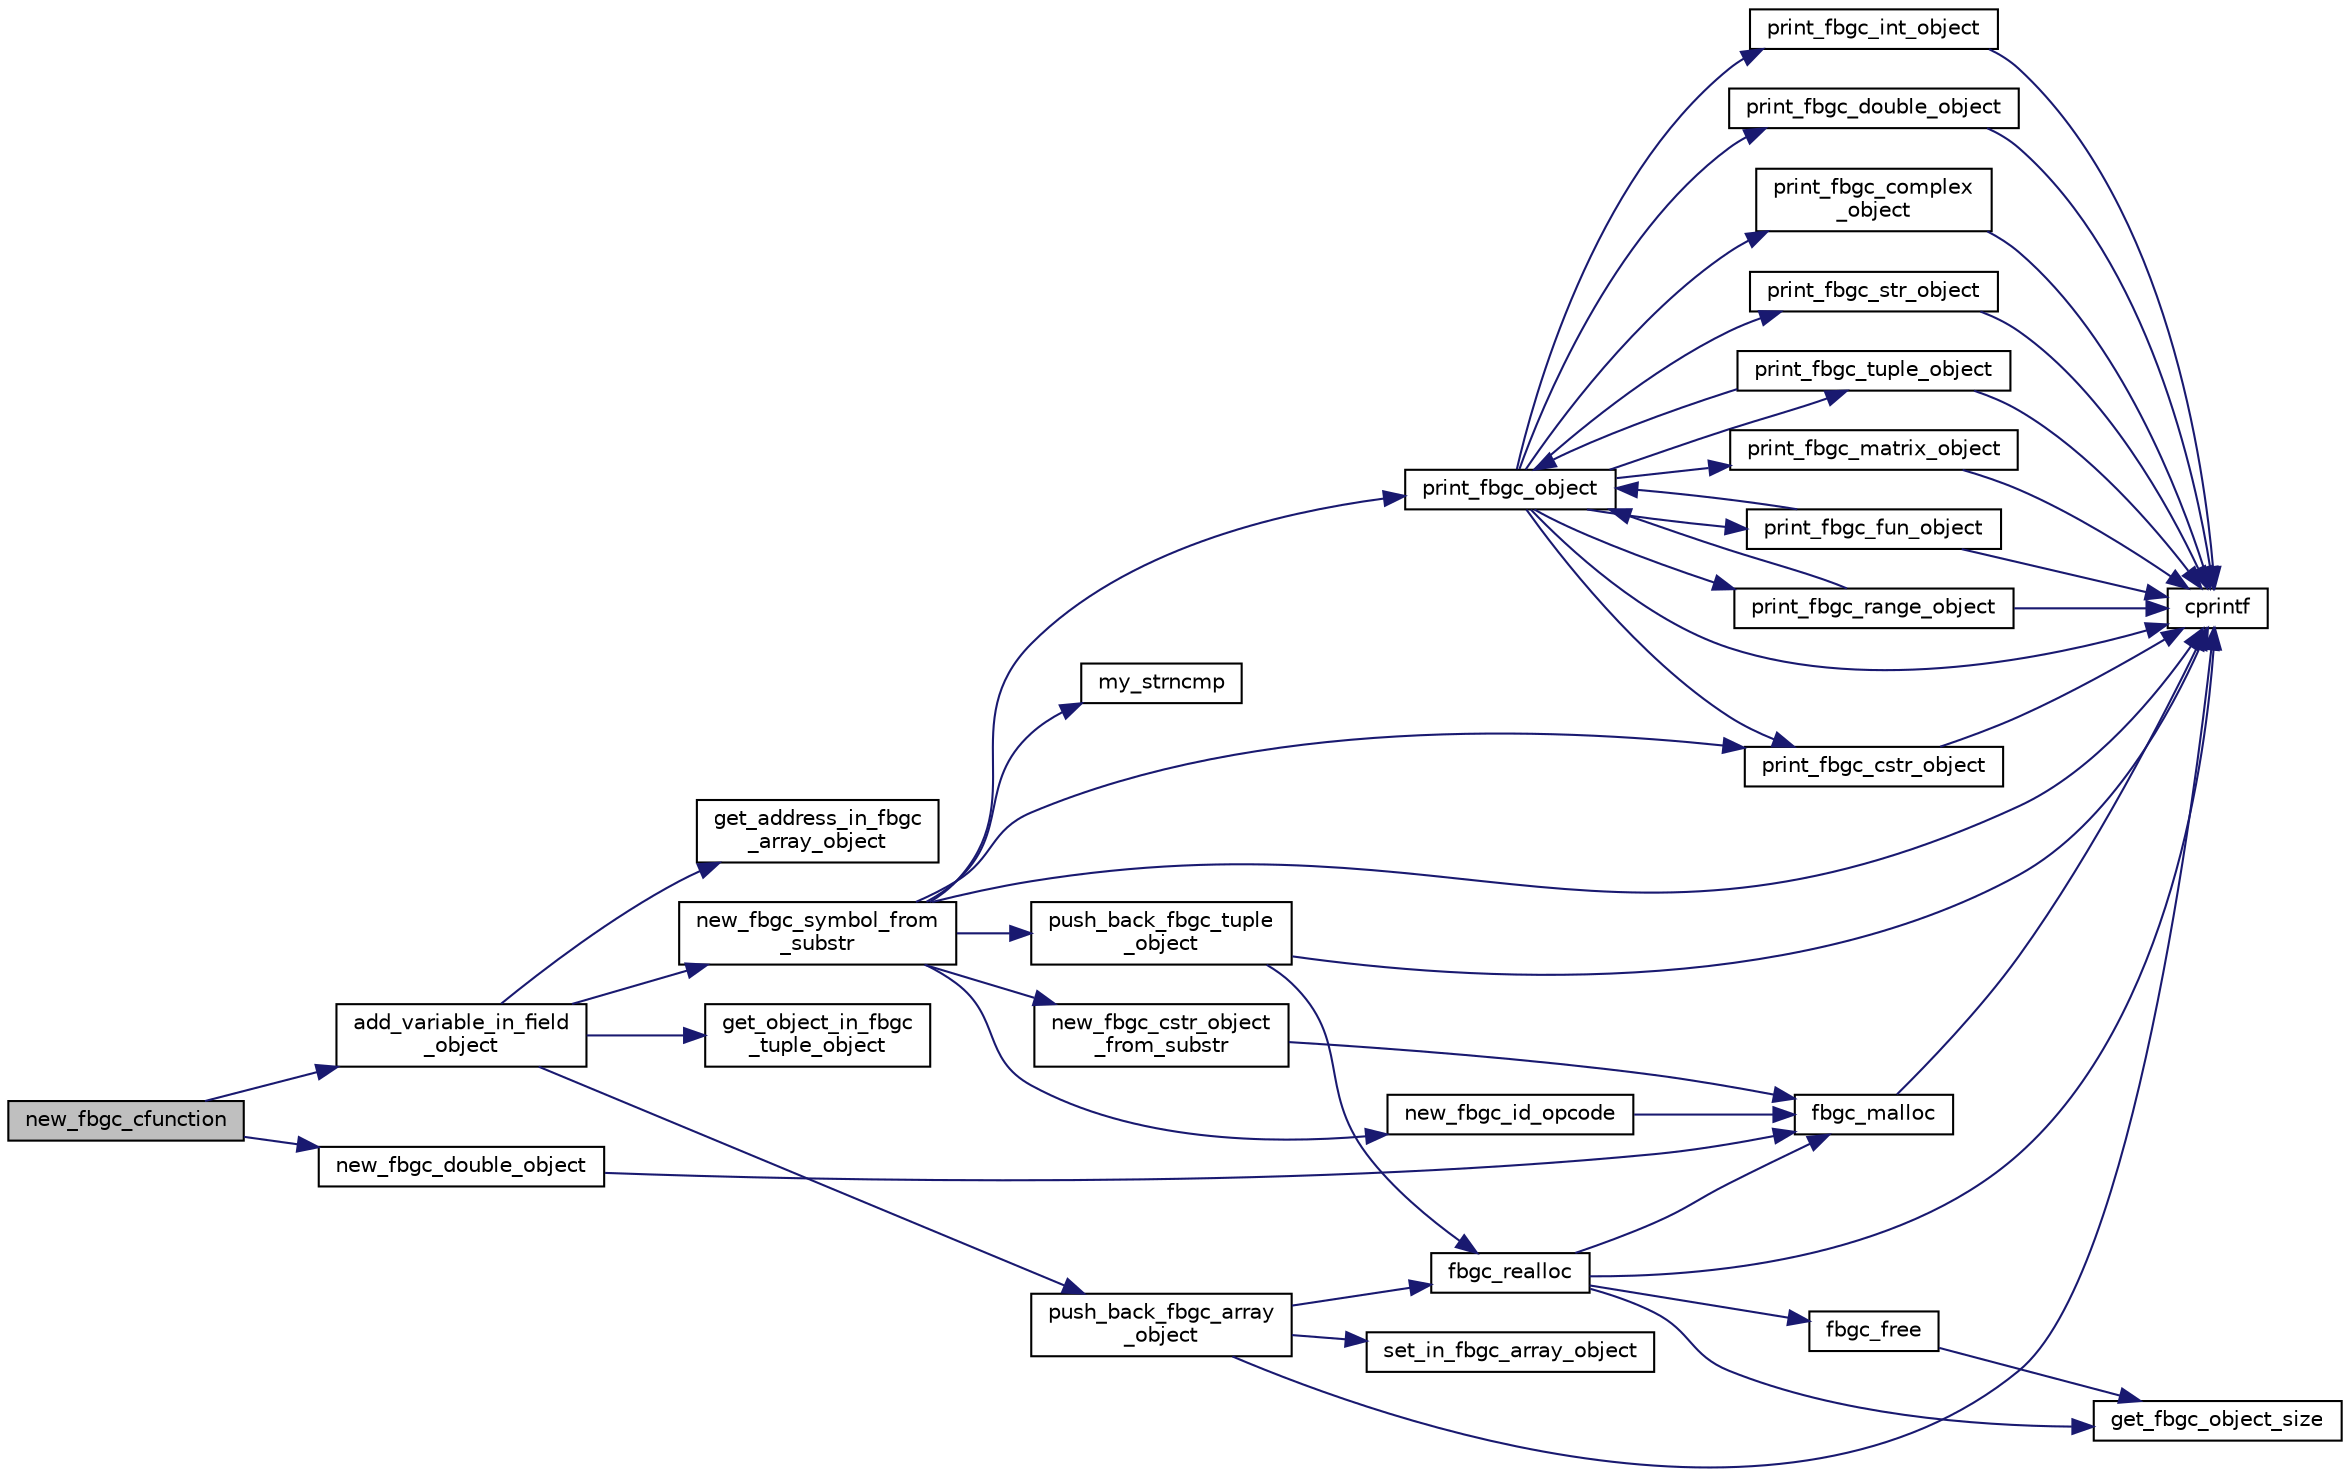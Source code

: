 digraph "new_fbgc_cfunction"
{
  edge [fontname="Helvetica",fontsize="10",labelfontname="Helvetica",labelfontsize="10"];
  node [fontname="Helvetica",fontsize="10",shape=record];
  rankdir="LR";
  Node6 [label="new_fbgc_cfunction",height=0.2,width=0.4,color="black", fillcolor="grey75", style="filled", fontcolor="black"];
  Node6 -> Node7 [color="midnightblue",fontsize="10",style="solid",fontname="Helvetica"];
  Node7 [label="add_variable_in_field\l_object",height=0.2,width=0.4,color="black", fillcolor="white", style="filled",URL="$field__object_8c.html#a3b4ac96927adceb7d098f4616c9a1974"];
  Node7 -> Node8 [color="midnightblue",fontsize="10",style="solid",fontname="Helvetica"];
  Node8 [label="new_fbgc_symbol_from\l_substr",height=0.2,width=0.4,color="black", fillcolor="white", style="filled",URL="$symbol__table_8c.html#a9c5a8de8e4db7133bc2f6718ebcb978c"];
  Node8 -> Node9 [color="midnightblue",fontsize="10",style="solid",fontname="Helvetica"];
  Node9 [label="cprintf",height=0.2,width=0.4,color="black", fillcolor="white", style="filled",URL="$error_8c.html#a30fee765292b076e015fc846035f2550"];
  Node8 -> Node10 [color="midnightblue",fontsize="10",style="solid",fontname="Helvetica"];
  Node10 [label="my_strncmp",height=0.2,width=0.4,color="black", fillcolor="white", style="filled",URL="$str__object_8c.html#a16ebc36056959ecb94a9d02820f640a4"];
  Node8 -> Node11 [color="midnightblue",fontsize="10",style="solid",fontname="Helvetica"];
  Node11 [label="new_fbgc_id_opcode",height=0.2,width=0.4,color="black", fillcolor="white", style="filled",URL="$opcodes_8c.html#a8549d8b80b83624e4bddb4c098c40d7c"];
  Node11 -> Node12 [color="midnightblue",fontsize="10",style="solid",fontname="Helvetica"];
  Node12 [label="fbgc_malloc",height=0.2,width=0.4,color="black", fillcolor="white", style="filled",URL="$memory_8c.html#a41dd65ee24d51160659bf94bed90e998"];
  Node12 -> Node9 [color="midnightblue",fontsize="10",style="solid",fontname="Helvetica"];
  Node8 -> Node13 [color="midnightblue",fontsize="10",style="solid",fontname="Helvetica"];
  Node13 [label="new_fbgc_cstr_object\l_from_substr",height=0.2,width=0.4,color="black", fillcolor="white", style="filled",URL="$str__object_8c.html#ab37046d06d1ced789068bf70e37b7ed1"];
  Node13 -> Node12 [color="midnightblue",fontsize="10",style="solid",fontname="Helvetica"];
  Node8 -> Node14 [color="midnightblue",fontsize="10",style="solid",fontname="Helvetica"];
  Node14 [label="print_fbgc_object",height=0.2,width=0.4,color="black", fillcolor="white", style="filled",URL="$fbgc__object_8c.html#a692d3bb2e230f23caf8a28a250f7ef48"];
  Node14 -> Node9 [color="midnightblue",fontsize="10",style="solid",fontname="Helvetica"];
  Node14 -> Node15 [color="midnightblue",fontsize="10",style="solid",fontname="Helvetica"];
  Node15 [label="print_fbgc_int_object",height=0.2,width=0.4,color="black", fillcolor="white", style="filled",URL="$int__object_8c.html#a0062dc9607e1f9bdf4fc960f981bb592"];
  Node15 -> Node9 [color="midnightblue",fontsize="10",style="solid",fontname="Helvetica"];
  Node14 -> Node16 [color="midnightblue",fontsize="10",style="solid",fontname="Helvetica"];
  Node16 [label="print_fbgc_double_object",height=0.2,width=0.4,color="black", fillcolor="white", style="filled",URL="$double__object_8c.html#a4872de0b7e3482c3414635499574c3a2"];
  Node16 -> Node9 [color="midnightblue",fontsize="10",style="solid",fontname="Helvetica"];
  Node14 -> Node17 [color="midnightblue",fontsize="10",style="solid",fontname="Helvetica"];
  Node17 [label="print_fbgc_complex\l_object",height=0.2,width=0.4,color="black", fillcolor="white", style="filled",URL="$complex__object_8c.html#a48882c21f5d339b41807108958456809"];
  Node17 -> Node9 [color="midnightblue",fontsize="10",style="solid",fontname="Helvetica"];
  Node14 -> Node18 [color="midnightblue",fontsize="10",style="solid",fontname="Helvetica"];
  Node18 [label="print_fbgc_str_object",height=0.2,width=0.4,color="black", fillcolor="white", style="filled",URL="$str__object_8c.html#a66e47da312848322ec0f6c783c8afd84"];
  Node18 -> Node9 [color="midnightblue",fontsize="10",style="solid",fontname="Helvetica"];
  Node14 -> Node19 [color="midnightblue",fontsize="10",style="solid",fontname="Helvetica"];
  Node19 [label="print_fbgc_cstr_object",height=0.2,width=0.4,color="black", fillcolor="white", style="filled",URL="$str__object_8c.html#af6c5743192c678d8081aef62a95b26c0"];
  Node19 -> Node9 [color="midnightblue",fontsize="10",style="solid",fontname="Helvetica"];
  Node14 -> Node20 [color="midnightblue",fontsize="10",style="solid",fontname="Helvetica"];
  Node20 [label="print_fbgc_tuple_object",height=0.2,width=0.4,color="black", fillcolor="white", style="filled",URL="$tuple__object_8c.html#a80ba9373477760391033dc0cdea35a6e"];
  Node20 -> Node9 [color="midnightblue",fontsize="10",style="solid",fontname="Helvetica"];
  Node20 -> Node14 [color="midnightblue",fontsize="10",style="solid",fontname="Helvetica"];
  Node14 -> Node21 [color="midnightblue",fontsize="10",style="solid",fontname="Helvetica"];
  Node21 [label="print_fbgc_matrix_object",height=0.2,width=0.4,color="black", fillcolor="white", style="filled",URL="$matrix__object_8c.html#a024f1c29208bf2fe7425896d1eb055e0"];
  Node21 -> Node9 [color="midnightblue",fontsize="10",style="solid",fontname="Helvetica"];
  Node14 -> Node22 [color="midnightblue",fontsize="10",style="solid",fontname="Helvetica"];
  Node22 [label="print_fbgc_fun_object",height=0.2,width=0.4,color="black", fillcolor="white", style="filled",URL="$fun__object_8c.html#a3e96dc0c25688e38eb2149d647dbbe0c"];
  Node22 -> Node9 [color="midnightblue",fontsize="10",style="solid",fontname="Helvetica"];
  Node22 -> Node14 [color="midnightblue",fontsize="10",style="solid",fontname="Helvetica"];
  Node14 -> Node23 [color="midnightblue",fontsize="10",style="solid",fontname="Helvetica"];
  Node23 [label="print_fbgc_range_object",height=0.2,width=0.4,color="black", fillcolor="white", style="filled",URL="$range__object_8c.html#ab8138fb21f5d4098f82847b2354af837"];
  Node23 -> Node9 [color="midnightblue",fontsize="10",style="solid",fontname="Helvetica"];
  Node23 -> Node14 [color="midnightblue",fontsize="10",style="solid",fontname="Helvetica"];
  Node8 -> Node19 [color="midnightblue",fontsize="10",style="solid",fontname="Helvetica"];
  Node8 -> Node24 [color="midnightblue",fontsize="10",style="solid",fontname="Helvetica"];
  Node24 [label="push_back_fbgc_tuple\l_object",height=0.2,width=0.4,color="black", fillcolor="white", style="filled",URL="$tuple__object_8c.html#a0b406898ce0f388a06bbf0cdd3b5b8d5"];
  Node24 -> Node9 [color="midnightblue",fontsize="10",style="solid",fontname="Helvetica"];
  Node24 -> Node25 [color="midnightblue",fontsize="10",style="solid",fontname="Helvetica"];
  Node25 [label="fbgc_realloc",height=0.2,width=0.4,color="black", fillcolor="white", style="filled",URL="$memory_8c.html#a46dcfb44df5cac4f04145f1aa208fb9f"];
  Node25 -> Node12 [color="midnightblue",fontsize="10",style="solid",fontname="Helvetica"];
  Node25 -> Node26 [color="midnightblue",fontsize="10",style="solid",fontname="Helvetica"];
  Node26 [label="get_fbgc_object_size",height=0.2,width=0.4,color="black", fillcolor="white", style="filled",URL="$fbgc__object_8c.html#a1ba6a6b09db0e6c3a6ac6f6cfc0266de"];
  Node25 -> Node9 [color="midnightblue",fontsize="10",style="solid",fontname="Helvetica"];
  Node25 -> Node27 [color="midnightblue",fontsize="10",style="solid",fontname="Helvetica"];
  Node27 [label="fbgc_free",height=0.2,width=0.4,color="black", fillcolor="white", style="filled",URL="$memory_8c.html#a45d076e11af8d11bd73f6529582edbef"];
  Node27 -> Node26 [color="midnightblue",fontsize="10",style="solid",fontname="Helvetica"];
  Node7 -> Node28 [color="midnightblue",fontsize="10",style="solid",fontname="Helvetica"];
  Node28 [label="get_object_in_fbgc\l_tuple_object",height=0.2,width=0.4,color="black", fillcolor="white", style="filled",URL="$tuple__object_8c.html#a96fd24de0c1307cc509c25394219f0a6"];
  Node7 -> Node29 [color="midnightblue",fontsize="10",style="solid",fontname="Helvetica"];
  Node29 [label="get_address_in_fbgc\l_array_object",height=0.2,width=0.4,color="black", fillcolor="white", style="filled",URL="$array__object_8c.html#addab80506fde9c7d5d262322674dc12f"];
  Node7 -> Node30 [color="midnightblue",fontsize="10",style="solid",fontname="Helvetica"];
  Node30 [label="push_back_fbgc_array\l_object",height=0.2,width=0.4,color="black", fillcolor="white", style="filled",URL="$array__object_8c.html#a0e7b4247d3ae7bc64634a4ef1848167b"];
  Node30 -> Node9 [color="midnightblue",fontsize="10",style="solid",fontname="Helvetica"];
  Node30 -> Node25 [color="midnightblue",fontsize="10",style="solid",fontname="Helvetica"];
  Node30 -> Node31 [color="midnightblue",fontsize="10",style="solid",fontname="Helvetica"];
  Node31 [label="set_in_fbgc_array_object",height=0.2,width=0.4,color="black", fillcolor="white", style="filled",URL="$array__object_8c.html#ab1725f44577f31f34dbd75a5f5579edd"];
  Node6 -> Node32 [color="midnightblue",fontsize="10",style="solid",fontname="Helvetica"];
  Node32 [label="new_fbgc_double_object",height=0.2,width=0.4,color="black", fillcolor="white", style="filled",URL="$double__object_8c.html#a08dd93b8f6c56cf7cb6210b63c29dbaf"];
  Node32 -> Node12 [color="midnightblue",fontsize="10",style="solid",fontname="Helvetica"];
}
